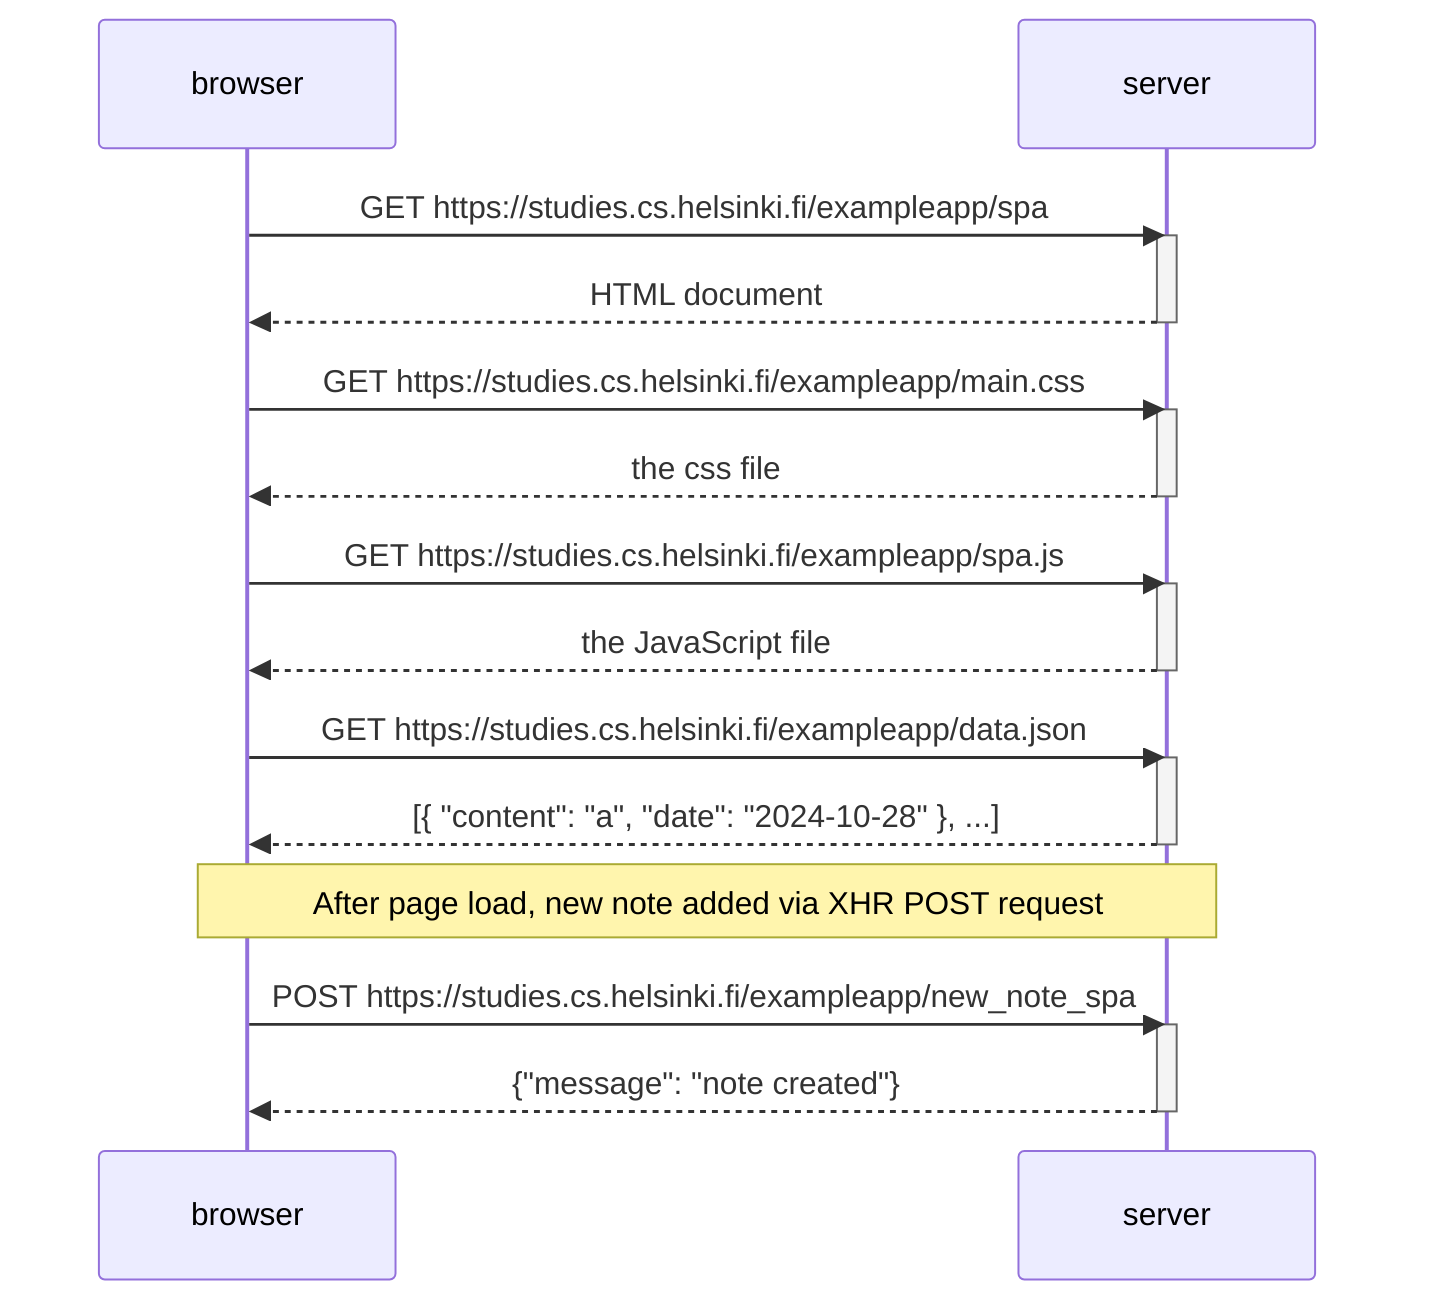 sequenceDiagram
    participant browser
    participant server
    
    browser->>server: GET https://studies.cs.helsinki.fi/exampleapp/spa
    activate server
    server-->>browser: HTML document
    deactivate server

    browser->>server: GET https://studies.cs.helsinki.fi/exampleapp/main.css
    activate server
    server-->>browser: the css file
    deactivate server

    browser->>server: GET https://studies.cs.helsinki.fi/exampleapp/spa.js
    activate server
    server-->>browser: the JavaScript file
    deactivate server

    browser->>server: GET https://studies.cs.helsinki.fi/exampleapp/data.json
    activate server
    server-->>browser: [{ "content": "a", "date": "2024-10-28" }, ...]
    deactivate server

    Note over browser,server: After page load, new note added via XHR POST request
    browser->>server: POST https://studies.cs.helsinki.fi/exampleapp/new_note_spa
    activate server
    server-->>browser: {"message": "note created"}
    deactivate server